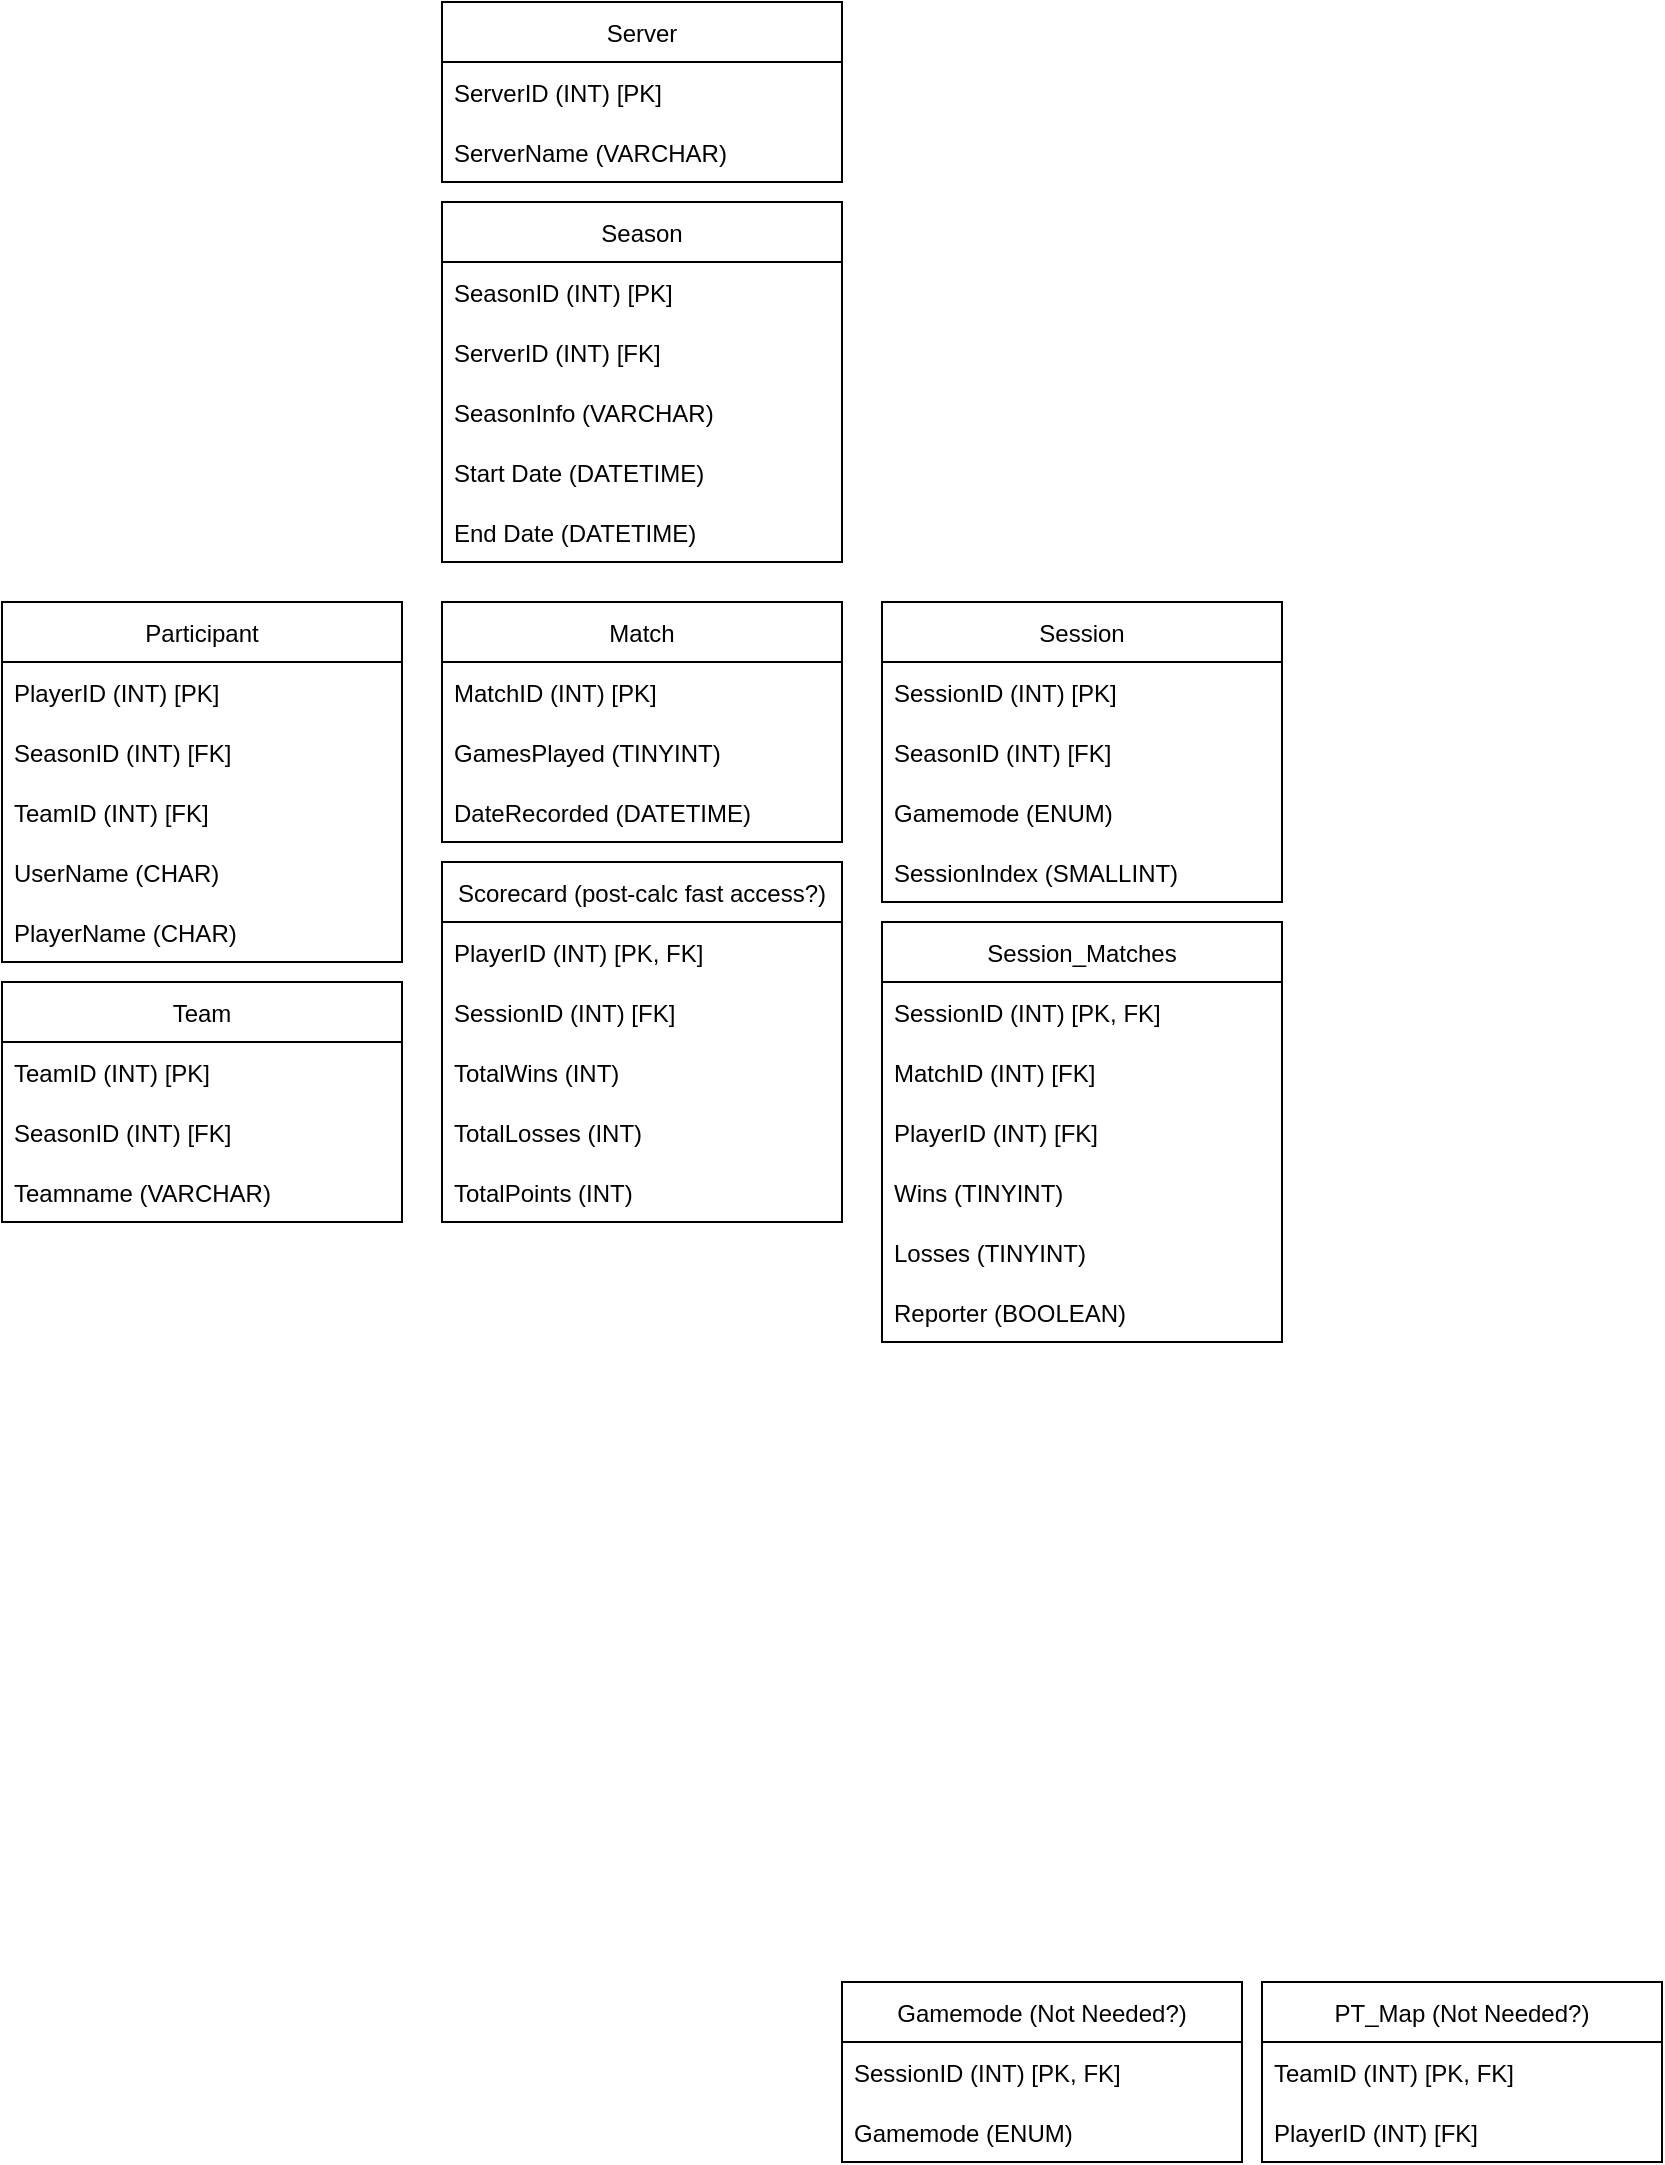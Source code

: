 <mxfile version="16.6.1" type="github">
  <diagram id="Er6lNVDn4B2VuYiR8_et" name="Page-1">
    <mxGraphModel dx="2062" dy="1112" grid="1" gridSize="10" guides="1" tooltips="1" connect="1" arrows="1" fold="1" page="1" pageScale="1" pageWidth="850" pageHeight="1100" math="0" shadow="0">
      <root>
        <mxCell id="0" />
        <mxCell id="1" parent="0" />
        <mxCell id="5BW_tHudnOTtSBd-slWF-1" value="Participant" style="swimlane;fontStyle=0;childLayout=stackLayout;horizontal=1;startSize=30;horizontalStack=0;resizeParent=1;resizeParentMax=0;resizeLast=0;collapsible=1;marginBottom=0;" vertex="1" parent="1">
          <mxGeometry x="10" y="310" width="200" height="180" as="geometry" />
        </mxCell>
        <mxCell id="5BW_tHudnOTtSBd-slWF-2" value="PlayerID (INT) [PK]" style="text;strokeColor=none;fillColor=none;align=left;verticalAlign=middle;spacingLeft=4;spacingRight=4;overflow=hidden;points=[[0,0.5],[1,0.5]];portConstraint=eastwest;rotatable=0;" vertex="1" parent="5BW_tHudnOTtSBd-slWF-1">
          <mxGeometry y="30" width="200" height="30" as="geometry" />
        </mxCell>
        <mxCell id="5BW_tHudnOTtSBd-slWF-39" value="SeasonID (INT) [FK]" style="text;strokeColor=none;fillColor=none;align=left;verticalAlign=middle;spacingLeft=4;spacingRight=4;overflow=hidden;points=[[0,0.5],[1,0.5]];portConstraint=eastwest;rotatable=0;" vertex="1" parent="5BW_tHudnOTtSBd-slWF-1">
          <mxGeometry y="60" width="200" height="30" as="geometry" />
        </mxCell>
        <mxCell id="5BW_tHudnOTtSBd-slWF-72" value="TeamID (INT) [FK]" style="text;strokeColor=none;fillColor=none;align=left;verticalAlign=middle;spacingLeft=4;spacingRight=4;overflow=hidden;points=[[0,0.5],[1,0.5]];portConstraint=eastwest;rotatable=0;" vertex="1" parent="5BW_tHudnOTtSBd-slWF-1">
          <mxGeometry y="90" width="200" height="30" as="geometry" />
        </mxCell>
        <mxCell id="5BW_tHudnOTtSBd-slWF-29" value="UserName (CHAR)" style="text;strokeColor=none;fillColor=none;align=left;verticalAlign=middle;spacingLeft=4;spacingRight=4;overflow=hidden;points=[[0,0.5],[1,0.5]];portConstraint=eastwest;rotatable=0;" vertex="1" parent="5BW_tHudnOTtSBd-slWF-1">
          <mxGeometry y="120" width="200" height="30" as="geometry" />
        </mxCell>
        <mxCell id="5BW_tHudnOTtSBd-slWF-66" value="PlayerName (CHAR)" style="text;strokeColor=none;fillColor=none;align=left;verticalAlign=middle;spacingLeft=4;spacingRight=4;overflow=hidden;points=[[0,0.5],[1,0.5]];portConstraint=eastwest;rotatable=0;" vertex="1" parent="5BW_tHudnOTtSBd-slWF-1">
          <mxGeometry y="150" width="200" height="30" as="geometry" />
        </mxCell>
        <mxCell id="5BW_tHudnOTtSBd-slWF-5" value="Season" style="swimlane;fontStyle=0;childLayout=stackLayout;horizontal=1;startSize=30;horizontalStack=0;resizeParent=1;resizeParentMax=0;resizeLast=0;collapsible=1;marginBottom=0;" vertex="1" parent="1">
          <mxGeometry x="230" y="110" width="200" height="180" as="geometry" />
        </mxCell>
        <mxCell id="5BW_tHudnOTtSBd-slWF-20" value="SeasonID (INT) [PK] " style="text;strokeColor=none;fillColor=none;align=left;verticalAlign=middle;spacingLeft=4;spacingRight=4;overflow=hidden;points=[[0,0.5],[1,0.5]];portConstraint=eastwest;rotatable=0;" vertex="1" parent="5BW_tHudnOTtSBd-slWF-5">
          <mxGeometry y="30" width="200" height="30" as="geometry" />
        </mxCell>
        <mxCell id="5BW_tHudnOTtSBd-slWF-7" value="ServerID (INT) [FK]" style="text;strokeColor=none;fillColor=none;align=left;verticalAlign=middle;spacingLeft=4;spacingRight=4;overflow=hidden;points=[[0,0.5],[1,0.5]];portConstraint=eastwest;rotatable=0;" vertex="1" parent="5BW_tHudnOTtSBd-slWF-5">
          <mxGeometry y="60" width="200" height="30" as="geometry" />
        </mxCell>
        <mxCell id="5BW_tHudnOTtSBd-slWF-6" value="SeasonInfo (VARCHAR)" style="text;strokeColor=none;fillColor=none;align=left;verticalAlign=middle;spacingLeft=4;spacingRight=4;overflow=hidden;points=[[0,0.5],[1,0.5]];portConstraint=eastwest;rotatable=0;" vertex="1" parent="5BW_tHudnOTtSBd-slWF-5">
          <mxGeometry y="90" width="200" height="30" as="geometry" />
        </mxCell>
        <mxCell id="5BW_tHudnOTtSBd-slWF-8" value="Start Date (DATETIME)" style="text;strokeColor=none;fillColor=none;align=left;verticalAlign=middle;spacingLeft=4;spacingRight=4;overflow=hidden;points=[[0,0.5],[1,0.5]];portConstraint=eastwest;rotatable=0;" vertex="1" parent="5BW_tHudnOTtSBd-slWF-5">
          <mxGeometry y="120" width="200" height="30" as="geometry" />
        </mxCell>
        <mxCell id="5BW_tHudnOTtSBd-slWF-19" value="End Date (DATETIME)" style="text;strokeColor=none;fillColor=none;align=left;verticalAlign=middle;spacingLeft=4;spacingRight=4;overflow=hidden;points=[[0,0.5],[1,0.5]];portConstraint=eastwest;rotatable=0;" vertex="1" parent="5BW_tHudnOTtSBd-slWF-5">
          <mxGeometry y="150" width="200" height="30" as="geometry" />
        </mxCell>
        <mxCell id="5BW_tHudnOTtSBd-slWF-9" value="Server" style="swimlane;fontStyle=0;childLayout=stackLayout;horizontal=1;startSize=30;horizontalStack=0;resizeParent=1;resizeParentMax=0;resizeLast=0;collapsible=1;marginBottom=0;" vertex="1" parent="1">
          <mxGeometry x="230" y="10" width="200" height="90" as="geometry" />
        </mxCell>
        <mxCell id="5BW_tHudnOTtSBd-slWF-10" value="ServerID (INT) [PK]" style="text;strokeColor=none;fillColor=none;align=left;verticalAlign=middle;spacingLeft=4;spacingRight=4;overflow=hidden;points=[[0,0.5],[1,0.5]];portConstraint=eastwest;rotatable=0;" vertex="1" parent="5BW_tHudnOTtSBd-slWF-9">
          <mxGeometry y="30" width="200" height="30" as="geometry" />
        </mxCell>
        <mxCell id="5BW_tHudnOTtSBd-slWF-11" value="ServerName (VARCHAR)" style="text;strokeColor=none;fillColor=none;align=left;verticalAlign=middle;spacingLeft=4;spacingRight=4;overflow=hidden;points=[[0,0.5],[1,0.5]];portConstraint=eastwest;rotatable=0;" vertex="1" parent="5BW_tHudnOTtSBd-slWF-9">
          <mxGeometry y="60" width="200" height="30" as="geometry" />
        </mxCell>
        <mxCell id="5BW_tHudnOTtSBd-slWF-21" value="Match" style="swimlane;fontStyle=0;childLayout=stackLayout;horizontal=1;startSize=30;horizontalStack=0;resizeParent=1;resizeParentMax=0;resizeLast=0;collapsible=1;marginBottom=0;" vertex="1" parent="1">
          <mxGeometry x="230" y="310" width="200" height="120" as="geometry" />
        </mxCell>
        <mxCell id="5BW_tHudnOTtSBd-slWF-34" value="MatchID (INT) [PK]" style="text;strokeColor=none;fillColor=none;align=left;verticalAlign=middle;spacingLeft=4;spacingRight=4;overflow=hidden;points=[[0,0.5],[1,0.5]];portConstraint=eastwest;rotatable=0;" vertex="1" parent="5BW_tHudnOTtSBd-slWF-21">
          <mxGeometry y="30" width="200" height="30" as="geometry" />
        </mxCell>
        <mxCell id="5BW_tHudnOTtSBd-slWF-36" value="GamesPlayed (TINYINT)" style="text;strokeColor=none;fillColor=none;align=left;verticalAlign=middle;spacingLeft=4;spacingRight=4;overflow=hidden;points=[[0,0.5],[1,0.5]];portConstraint=eastwest;rotatable=0;" vertex="1" parent="5BW_tHudnOTtSBd-slWF-21">
          <mxGeometry y="60" width="200" height="30" as="geometry" />
        </mxCell>
        <mxCell id="5BW_tHudnOTtSBd-slWF-25" value="DateRecorded (DATETIME)" style="text;strokeColor=none;fillColor=none;align=left;verticalAlign=middle;spacingLeft=4;spacingRight=4;overflow=hidden;points=[[0,0.5],[1,0.5]];portConstraint=eastwest;rotatable=0;" vertex="1" parent="5BW_tHudnOTtSBd-slWF-21">
          <mxGeometry y="90" width="200" height="30" as="geometry" />
        </mxCell>
        <mxCell id="5BW_tHudnOTtSBd-slWF-30" value="Team" style="swimlane;fontStyle=0;childLayout=stackLayout;horizontal=1;startSize=30;horizontalStack=0;resizeParent=1;resizeParentMax=0;resizeLast=0;collapsible=1;marginBottom=0;" vertex="1" parent="1">
          <mxGeometry x="10" y="500" width="200" height="120" as="geometry" />
        </mxCell>
        <mxCell id="5BW_tHudnOTtSBd-slWF-31" value="TeamID (INT) [PK]" style="text;strokeColor=none;fillColor=none;align=left;verticalAlign=middle;spacingLeft=4;spacingRight=4;overflow=hidden;points=[[0,0.5],[1,0.5]];portConstraint=eastwest;rotatable=0;" vertex="1" parent="5BW_tHudnOTtSBd-slWF-30">
          <mxGeometry y="30" width="200" height="30" as="geometry" />
        </mxCell>
        <mxCell id="5BW_tHudnOTtSBd-slWF-32" value="SeasonID (INT) [FK]" style="text;strokeColor=none;fillColor=none;align=left;verticalAlign=middle;spacingLeft=4;spacingRight=4;overflow=hidden;points=[[0,0.5],[1,0.5]];portConstraint=eastwest;rotatable=0;" vertex="1" parent="5BW_tHudnOTtSBd-slWF-30">
          <mxGeometry y="60" width="200" height="30" as="geometry" />
        </mxCell>
        <mxCell id="5BW_tHudnOTtSBd-slWF-44" value="Teamname (VARCHAR)" style="text;strokeColor=none;fillColor=none;align=left;verticalAlign=middle;spacingLeft=4;spacingRight=4;overflow=hidden;points=[[0,0.5],[1,0.5]];portConstraint=eastwest;rotatable=0;" vertex="1" parent="5BW_tHudnOTtSBd-slWF-30">
          <mxGeometry y="90" width="200" height="30" as="geometry" />
        </mxCell>
        <mxCell id="5BW_tHudnOTtSBd-slWF-40" value="Session" style="swimlane;fontStyle=0;childLayout=stackLayout;horizontal=1;startSize=30;horizontalStack=0;resizeParent=1;resizeParentMax=0;resizeLast=0;collapsible=1;marginBottom=0;" vertex="1" parent="1">
          <mxGeometry x="450" y="310" width="200" height="150" as="geometry" />
        </mxCell>
        <mxCell id="5BW_tHudnOTtSBd-slWF-71" value="SessionID (INT) [PK]" style="text;strokeColor=none;fillColor=none;align=left;verticalAlign=middle;spacingLeft=4;spacingRight=4;overflow=hidden;points=[[0,0.5],[1,0.5]];portConstraint=eastwest;rotatable=0;" vertex="1" parent="5BW_tHudnOTtSBd-slWF-40">
          <mxGeometry y="30" width="200" height="30" as="geometry" />
        </mxCell>
        <mxCell id="5BW_tHudnOTtSBd-slWF-42" value="SeasonID (INT) [FK]" style="text;strokeColor=none;fillColor=none;align=left;verticalAlign=middle;spacingLeft=4;spacingRight=4;overflow=hidden;points=[[0,0.5],[1,0.5]];portConstraint=eastwest;rotatable=0;" vertex="1" parent="5BW_tHudnOTtSBd-slWF-40">
          <mxGeometry y="60" width="200" height="30" as="geometry" />
        </mxCell>
        <mxCell id="5BW_tHudnOTtSBd-slWF-73" value="Gamemode (ENUM)" style="text;strokeColor=none;fillColor=none;align=left;verticalAlign=middle;spacingLeft=4;spacingRight=4;overflow=hidden;points=[[0,0.5],[1,0.5]];portConstraint=eastwest;rotatable=0;" vertex="1" parent="5BW_tHudnOTtSBd-slWF-40">
          <mxGeometry y="90" width="200" height="30" as="geometry" />
        </mxCell>
        <mxCell id="5BW_tHudnOTtSBd-slWF-56" value="SessionIndex (SMALLINT)" style="text;strokeColor=none;fillColor=none;align=left;verticalAlign=middle;spacingLeft=4;spacingRight=4;overflow=hidden;points=[[0,0.5],[1,0.5]];portConstraint=eastwest;rotatable=0;" vertex="1" parent="5BW_tHudnOTtSBd-slWF-40">
          <mxGeometry y="120" width="200" height="30" as="geometry" />
        </mxCell>
        <mxCell id="5BW_tHudnOTtSBd-slWF-45" value="Gamemode (Not Needed?)" style="swimlane;fontStyle=0;childLayout=stackLayout;horizontal=1;startSize=30;horizontalStack=0;resizeParent=1;resizeParentMax=0;resizeLast=0;collapsible=1;marginBottom=0;" vertex="1" parent="1">
          <mxGeometry x="430" y="1000" width="200" height="90" as="geometry" />
        </mxCell>
        <mxCell id="5BW_tHudnOTtSBd-slWF-46" value="SessionID (INT) [PK, FK]" style="text;strokeColor=none;fillColor=none;align=left;verticalAlign=middle;spacingLeft=4;spacingRight=4;overflow=hidden;points=[[0,0.5],[1,0.5]];portConstraint=eastwest;rotatable=0;" vertex="1" parent="5BW_tHudnOTtSBd-slWF-45">
          <mxGeometry y="30" width="200" height="30" as="geometry" />
        </mxCell>
        <mxCell id="5BW_tHudnOTtSBd-slWF-48" value="Gamemode (ENUM)" style="text;strokeColor=none;fillColor=none;align=left;verticalAlign=middle;spacingLeft=4;spacingRight=4;overflow=hidden;points=[[0,0.5],[1,0.5]];portConstraint=eastwest;rotatable=0;" vertex="1" parent="5BW_tHudnOTtSBd-slWF-45">
          <mxGeometry y="60" width="200" height="30" as="geometry" />
        </mxCell>
        <mxCell id="5BW_tHudnOTtSBd-slWF-51" value="PT_Map (Not Needed?)" style="swimlane;fontStyle=0;childLayout=stackLayout;horizontal=1;startSize=30;horizontalStack=0;resizeParent=1;resizeParentMax=0;resizeLast=0;collapsible=1;marginBottom=0;" vertex="1" parent="1">
          <mxGeometry x="640" y="1000" width="200" height="90" as="geometry" />
        </mxCell>
        <mxCell id="5BW_tHudnOTtSBd-slWF-52" value="TeamID (INT) [PK, FK]" style="text;strokeColor=none;fillColor=none;align=left;verticalAlign=middle;spacingLeft=4;spacingRight=4;overflow=hidden;points=[[0,0.5],[1,0.5]];portConstraint=eastwest;rotatable=0;" vertex="1" parent="5BW_tHudnOTtSBd-slWF-51">
          <mxGeometry y="30" width="200" height="30" as="geometry" />
        </mxCell>
        <mxCell id="5BW_tHudnOTtSBd-slWF-53" value="PlayerID (INT) [FK]" style="text;strokeColor=none;fillColor=none;align=left;verticalAlign=middle;spacingLeft=4;spacingRight=4;overflow=hidden;points=[[0,0.5],[1,0.5]];portConstraint=eastwest;rotatable=0;" vertex="1" parent="5BW_tHudnOTtSBd-slWF-51">
          <mxGeometry y="60" width="200" height="30" as="geometry" />
        </mxCell>
        <mxCell id="5BW_tHudnOTtSBd-slWF-57" value="Scorecard (post-calc fast access?)" style="swimlane;fontStyle=0;childLayout=stackLayout;horizontal=1;startSize=30;horizontalStack=0;resizeParent=1;resizeParentMax=0;resizeLast=0;collapsible=1;marginBottom=0;" vertex="1" parent="1">
          <mxGeometry x="230" y="440" width="200" height="180" as="geometry" />
        </mxCell>
        <mxCell id="5BW_tHudnOTtSBd-slWF-58" value="PlayerID (INT) [PK, FK]" style="text;strokeColor=none;fillColor=none;align=left;verticalAlign=middle;spacingLeft=4;spacingRight=4;overflow=hidden;points=[[0,0.5],[1,0.5]];portConstraint=eastwest;rotatable=0;" vertex="1" parent="5BW_tHudnOTtSBd-slWF-57">
          <mxGeometry y="30" width="200" height="30" as="geometry" />
        </mxCell>
        <mxCell id="5BW_tHudnOTtSBd-slWF-70" value="SessionID (INT) [FK]" style="text;strokeColor=none;fillColor=none;align=left;verticalAlign=middle;spacingLeft=4;spacingRight=4;overflow=hidden;points=[[0,0.5],[1,0.5]];portConstraint=eastwest;rotatable=0;" vertex="1" parent="5BW_tHudnOTtSBd-slWF-57">
          <mxGeometry y="60" width="200" height="30" as="geometry" />
        </mxCell>
        <mxCell id="5BW_tHudnOTtSBd-slWF-61" value="TotalWins (INT)" style="text;strokeColor=none;fillColor=none;align=left;verticalAlign=middle;spacingLeft=4;spacingRight=4;overflow=hidden;points=[[0,0.5],[1,0.5]];portConstraint=eastwest;rotatable=0;" vertex="1" parent="5BW_tHudnOTtSBd-slWF-57">
          <mxGeometry y="90" width="200" height="30" as="geometry" />
        </mxCell>
        <mxCell id="5BW_tHudnOTtSBd-slWF-68" value="TotalLosses (INT)" style="text;strokeColor=none;fillColor=none;align=left;verticalAlign=middle;spacingLeft=4;spacingRight=4;overflow=hidden;points=[[0,0.5],[1,0.5]];portConstraint=eastwest;rotatable=0;" vertex="1" parent="5BW_tHudnOTtSBd-slWF-57">
          <mxGeometry y="120" width="200" height="30" as="geometry" />
        </mxCell>
        <mxCell id="5BW_tHudnOTtSBd-slWF-62" value="TotalPoints (INT)" style="text;strokeColor=none;fillColor=none;align=left;verticalAlign=middle;spacingLeft=4;spacingRight=4;overflow=hidden;points=[[0,0.5],[1,0.5]];portConstraint=eastwest;rotatable=0;" vertex="1" parent="5BW_tHudnOTtSBd-slWF-57">
          <mxGeometry y="150" width="200" height="30" as="geometry" />
        </mxCell>
        <mxCell id="5BW_tHudnOTtSBd-slWF-74" value="Session_Matches" style="swimlane;fontStyle=0;childLayout=stackLayout;horizontal=1;startSize=30;horizontalStack=0;resizeParent=1;resizeParentMax=0;resizeLast=0;collapsible=1;marginBottom=0;" vertex="1" parent="1">
          <mxGeometry x="450" y="470" width="200" height="210" as="geometry" />
        </mxCell>
        <mxCell id="5BW_tHudnOTtSBd-slWF-75" value="SessionID (INT) [PK, FK]" style="text;strokeColor=none;fillColor=none;align=left;verticalAlign=middle;spacingLeft=4;spacingRight=4;overflow=hidden;points=[[0,0.5],[1,0.5]];portConstraint=eastwest;rotatable=0;" vertex="1" parent="5BW_tHudnOTtSBd-slWF-74">
          <mxGeometry y="30" width="200" height="30" as="geometry" />
        </mxCell>
        <mxCell id="5BW_tHudnOTtSBd-slWF-76" value="MatchID (INT) [FK]" style="text;strokeColor=none;fillColor=none;align=left;verticalAlign=middle;spacingLeft=4;spacingRight=4;overflow=hidden;points=[[0,0.5],[1,0.5]];portConstraint=eastwest;rotatable=0;" vertex="1" parent="5BW_tHudnOTtSBd-slWF-74">
          <mxGeometry y="60" width="200" height="30" as="geometry" />
        </mxCell>
        <mxCell id="5BW_tHudnOTtSBd-slWF-77" value="PlayerID (INT) [FK]" style="text;strokeColor=none;fillColor=none;align=left;verticalAlign=middle;spacingLeft=4;spacingRight=4;overflow=hidden;points=[[0,0.5],[1,0.5]];portConstraint=eastwest;rotatable=0;" vertex="1" parent="5BW_tHudnOTtSBd-slWF-74">
          <mxGeometry y="90" width="200" height="30" as="geometry" />
        </mxCell>
        <mxCell id="5BW_tHudnOTtSBd-slWF-80" value="Wins (TINYINT)" style="text;strokeColor=none;fillColor=none;align=left;verticalAlign=middle;spacingLeft=4;spacingRight=4;overflow=hidden;points=[[0,0.5],[1,0.5]];portConstraint=eastwest;rotatable=0;" vertex="1" parent="5BW_tHudnOTtSBd-slWF-74">
          <mxGeometry y="120" width="200" height="30" as="geometry" />
        </mxCell>
        <mxCell id="5BW_tHudnOTtSBd-slWF-81" value="Losses (TINYINT)" style="text;strokeColor=none;fillColor=none;align=left;verticalAlign=middle;spacingLeft=4;spacingRight=4;overflow=hidden;points=[[0,0.5],[1,0.5]];portConstraint=eastwest;rotatable=0;" vertex="1" parent="5BW_tHudnOTtSBd-slWF-74">
          <mxGeometry y="150" width="200" height="30" as="geometry" />
        </mxCell>
        <mxCell id="5BW_tHudnOTtSBd-slWF-82" value="Reporter (BOOLEAN)" style="text;strokeColor=none;fillColor=none;align=left;verticalAlign=middle;spacingLeft=4;spacingRight=4;overflow=hidden;points=[[0,0.5],[1,0.5]];portConstraint=eastwest;rotatable=0;" vertex="1" parent="5BW_tHudnOTtSBd-slWF-74">
          <mxGeometry y="180" width="200" height="30" as="geometry" />
        </mxCell>
      </root>
    </mxGraphModel>
  </diagram>
</mxfile>
